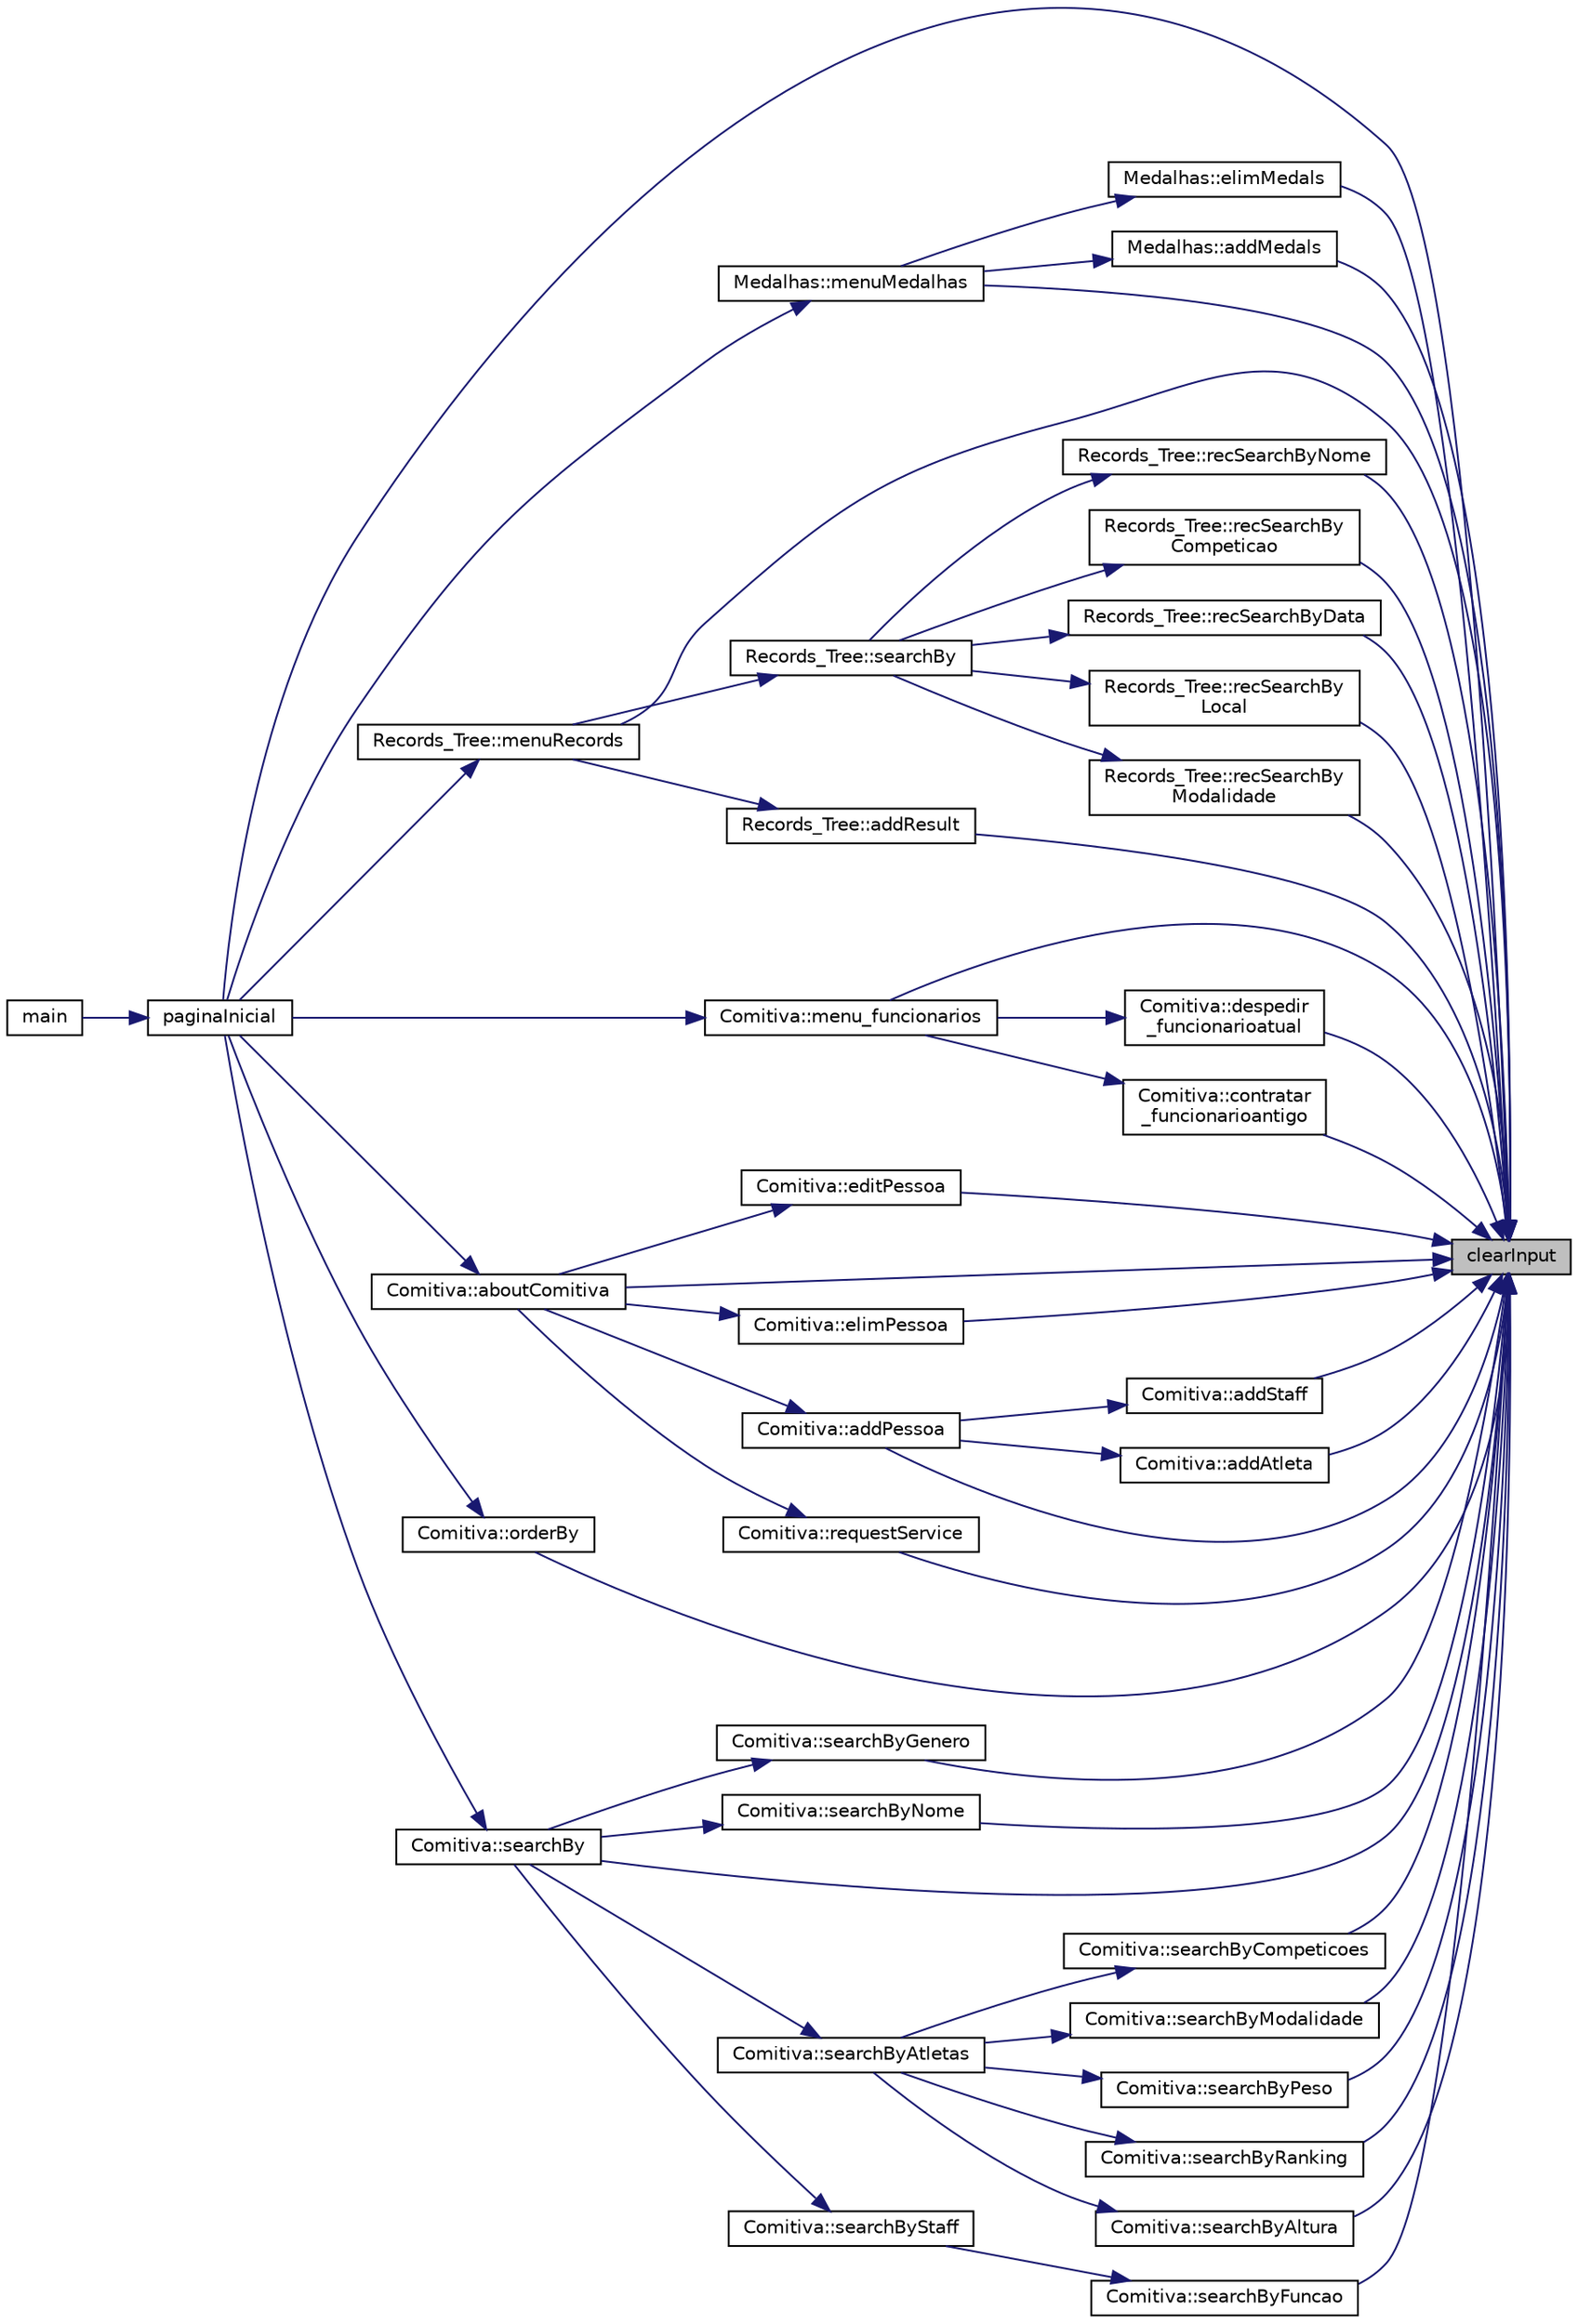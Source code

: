 digraph "clearInput"
{
 // LATEX_PDF_SIZE
  edge [fontname="Helvetica",fontsize="10",labelfontname="Helvetica",labelfontsize="10"];
  node [fontname="Helvetica",fontsize="10",shape=record];
  rankdir="RL";
  Node1 [label="clearInput",height=0.2,width=0.4,color="black", fillcolor="grey75", style="filled", fontcolor="black",tooltip="Limpa o input buffer."];
  Node1 -> Node2 [dir="back",color="midnightblue",fontsize="10",style="solid",fontname="Helvetica"];
  Node2 [label="Comitiva::aboutComitiva",height=0.2,width=0.4,color="black", fillcolor="white", style="filled",URL="$class_comitiva.html#a3781e251409ca01dfdc898e66285c954",tooltip="Esta função mostra as opções para interagir com a Comitiva (adicionar, editar, eliminar,..."];
  Node2 -> Node3 [dir="back",color="midnightblue",fontsize="10",style="solid",fontname="Helvetica"];
  Node3 [label="paginaInicial",height=0.2,width=0.4,color="black", fillcolor="white", style="filled",URL="$menu_8h.html#a96dac07912e4edb4cb4e758e0130cf0d",tooltip="Esta função é o página inicial do programa. Todos os objetivos do projeto se fazem dentro desta funçã..."];
  Node3 -> Node4 [dir="back",color="midnightblue",fontsize="10",style="solid",fontname="Helvetica"];
  Node4 [label="main",height=0.2,width=0.4,color="black", fillcolor="white", style="filled",URL="$main_8cpp.html#ae66f6b31b5ad750f1fe042a706a4e3d4",tooltip=" "];
  Node1 -> Node5 [dir="back",color="midnightblue",fontsize="10",style="solid",fontname="Helvetica"];
  Node5 [label="Comitiva::addAtleta",height=0.2,width=0.4,color="black", fillcolor="white", style="filled",URL="$class_comitiva.html#ac6da6d49c217dcb87e38d65cf6782bce",tooltip="Esta função adiciona um Atleta à Comitiva."];
  Node5 -> Node6 [dir="back",color="midnightblue",fontsize="10",style="solid",fontname="Helvetica"];
  Node6 [label="Comitiva::addPessoa",height=0.2,width=0.4,color="black", fillcolor="white", style="filled",URL="$class_comitiva.html#aa39a2bd760e619094ce52df5c6d494f3",tooltip="Esta função adiciona uma Pessoa ao vetor \"pessoas\"."];
  Node6 -> Node2 [dir="back",color="midnightblue",fontsize="10",style="solid",fontname="Helvetica"];
  Node1 -> Node7 [dir="back",color="midnightblue",fontsize="10",style="solid",fontname="Helvetica"];
  Node7 [label="Medalhas::addMedals",height=0.2,width=0.4,color="black", fillcolor="white", style="filled",URL="$class_medalhas.html#ae7bfa391d5a4956522d7ce8274f04991",tooltip="Adiciona medalhas a um país."];
  Node7 -> Node8 [dir="back",color="midnightblue",fontsize="10",style="solid",fontname="Helvetica"];
  Node8 [label="Medalhas::menuMedalhas",height=0.2,width=0.4,color="black", fillcolor="white", style="filled",URL="$class_medalhas.html#a0e18eade264886c26064a60173a11a29",tooltip="Menu que lida com a intenção do usuário de atribuir medalhas, remover medalhas e ver o quadro de meda..."];
  Node8 -> Node3 [dir="back",color="midnightblue",fontsize="10",style="solid",fontname="Helvetica"];
  Node1 -> Node6 [dir="back",color="midnightblue",fontsize="10",style="solid",fontname="Helvetica"];
  Node1 -> Node9 [dir="back",color="midnightblue",fontsize="10",style="solid",fontname="Helvetica"];
  Node9 [label="Records_Tree::addResult",height=0.2,width=0.4,color="black", fillcolor="white", style="filled",URL="$class_records___tree.html#aea129dd9c2df0fb54577dbbfb2985f0c",tooltip="Adiciona um resultado e, se necessario, atualiza a BST \"recordes\"."];
  Node9 -> Node10 [dir="back",color="midnightblue",fontsize="10",style="solid",fontname="Helvetica"];
  Node10 [label="Records_Tree::menuRecords",height=0.2,width=0.4,color="black", fillcolor="white", style="filled",URL="$class_records___tree.html#abf6bb08b260f1e80be87f5788faa4276",tooltip="Esta função mostra as opções para interagir com a classe Records_Tree (Ver recordes,..."];
  Node10 -> Node3 [dir="back",color="midnightblue",fontsize="10",style="solid",fontname="Helvetica"];
  Node1 -> Node11 [dir="back",color="midnightblue",fontsize="10",style="solid",fontname="Helvetica"];
  Node11 [label="Comitiva::addStaff",height=0.2,width=0.4,color="black", fillcolor="white", style="filled",URL="$class_comitiva.html#a6974e14a64186dad2e22c3bc041767df",tooltip="Esta função adiciona um Staff à Comitiva."];
  Node11 -> Node6 [dir="back",color="midnightblue",fontsize="10",style="solid",fontname="Helvetica"];
  Node1 -> Node12 [dir="back",color="midnightblue",fontsize="10",style="solid",fontname="Helvetica"];
  Node12 [label="Comitiva::contratar\l_funcionarioantigo",height=0.2,width=0.4,color="black", fillcolor="white", style="filled",URL="$class_comitiva.html#a506f42d98eec72ededb075b26c10b609",tooltip="Esta função remove um funcionario antigo do ficheiro (staffantigos.txt), adicionando aos funcionarios..."];
  Node12 -> Node13 [dir="back",color="midnightblue",fontsize="10",style="solid",fontname="Helvetica"];
  Node13 [label="Comitiva::menu_funcionarios",height=0.2,width=0.4,color="black", fillcolor="white", style="filled",URL="$class_comitiva.html#aeef0ddc5e27ecc05d29a62ade8bc6607",tooltip="Mostra o menu para operacoes de funcionarios que podem ser feitas."];
  Node13 -> Node3 [dir="back",color="midnightblue",fontsize="10",style="solid",fontname="Helvetica"];
  Node1 -> Node14 [dir="back",color="midnightblue",fontsize="10",style="solid",fontname="Helvetica"];
  Node14 [label="Comitiva::despedir\l_funcionarioatual",height=0.2,width=0.4,color="black", fillcolor="white", style="filled",URL="$class_comitiva.html#ad82b51623ab1d2dbc42a86d288b8ecbd",tooltip="Esta função remove um funcionario atual do ficheiro (portugal.txt), adicionando aos funcionarios anti..."];
  Node14 -> Node13 [dir="back",color="midnightblue",fontsize="10",style="solid",fontname="Helvetica"];
  Node1 -> Node15 [dir="back",color="midnightblue",fontsize="10",style="solid",fontname="Helvetica"];
  Node15 [label="Comitiva::editPessoa",height=0.2,width=0.4,color="black", fillcolor="white", style="filled",URL="$class_comitiva.html#ad042557732ad35198efd8e71e0e06c5d",tooltip="Esta função edita as informações de uma Pessoa."];
  Node15 -> Node2 [dir="back",color="midnightblue",fontsize="10",style="solid",fontname="Helvetica"];
  Node1 -> Node16 [dir="back",color="midnightblue",fontsize="10",style="solid",fontname="Helvetica"];
  Node16 [label="Medalhas::elimMedals",height=0.2,width=0.4,color="black", fillcolor="white", style="filled",URL="$class_medalhas.html#a1f51333f228e0215ec18b01ab209b2a4",tooltip="Elimina medalhas de um país."];
  Node16 -> Node8 [dir="back",color="midnightblue",fontsize="10",style="solid",fontname="Helvetica"];
  Node1 -> Node17 [dir="back",color="midnightblue",fontsize="10",style="solid",fontname="Helvetica"];
  Node17 [label="Comitiva::elimPessoa",height=0.2,width=0.4,color="black", fillcolor="white", style="filled",URL="$class_comitiva.html#a2d724f4833f65a6475eb5aa88341f643",tooltip="Esta função elimina uma Pessoa do vetor \"pessoas\"."];
  Node17 -> Node2 [dir="back",color="midnightblue",fontsize="10",style="solid",fontname="Helvetica"];
  Node1 -> Node13 [dir="back",color="midnightblue",fontsize="10",style="solid",fontname="Helvetica"];
  Node1 -> Node8 [dir="back",color="midnightblue",fontsize="10",style="solid",fontname="Helvetica"];
  Node1 -> Node10 [dir="back",color="midnightblue",fontsize="10",style="solid",fontname="Helvetica"];
  Node1 -> Node18 [dir="back",color="midnightblue",fontsize="10",style="solid",fontname="Helvetica"];
  Node18 [label="Comitiva::orderBy",height=0.2,width=0.4,color="black", fillcolor="white", style="filled",URL="$class_comitiva.html#a69df54dc14ec5efd16db4b7a7c10247a",tooltip="Apenas chama a função de ordenação que o utilizador escolher."];
  Node18 -> Node3 [dir="back",color="midnightblue",fontsize="10",style="solid",fontname="Helvetica"];
  Node1 -> Node3 [dir="back",color="midnightblue",fontsize="10",style="solid",fontname="Helvetica"];
  Node1 -> Node19 [dir="back",color="midnightblue",fontsize="10",style="solid",fontname="Helvetica"];
  Node19 [label="Records_Tree::recSearchBy\lCompeticao",height=0.2,width=0.4,color="black", fillcolor="white", style="filled",URL="$class_records___tree.html#a1ac2db32304a6afd7915cbf9018c3367",tooltip="Mostra todos os recordes com uma competicao especifica."];
  Node19 -> Node20 [dir="back",color="midnightblue",fontsize="10",style="solid",fontname="Helvetica"];
  Node20 [label="Records_Tree::searchBy",height=0.2,width=0.4,color="black", fillcolor="white", style="filled",URL="$class_records___tree.html#a1399952f1ec524b3705a5eff7c697fe6",tooltip="Apenas chama a função de pesquisa que o utilizador escolher."];
  Node20 -> Node10 [dir="back",color="midnightblue",fontsize="10",style="solid",fontname="Helvetica"];
  Node1 -> Node21 [dir="back",color="midnightblue",fontsize="10",style="solid",fontname="Helvetica"];
  Node21 [label="Records_Tree::recSearchByData",height=0.2,width=0.4,color="black", fillcolor="white", style="filled",URL="$class_records___tree.html#a061683a8aa3ae1d1e3cfad0bceb3de7e",tooltip="Mostra todos os recordes com uma data especifica."];
  Node21 -> Node20 [dir="back",color="midnightblue",fontsize="10",style="solid",fontname="Helvetica"];
  Node1 -> Node22 [dir="back",color="midnightblue",fontsize="10",style="solid",fontname="Helvetica"];
  Node22 [label="Records_Tree::recSearchBy\lLocal",height=0.2,width=0.4,color="black", fillcolor="white", style="filled",URL="$class_records___tree.html#a02f62ea0ec0501efb340df851a2cfae7",tooltip="Mostra todos os recordes com um local especifico."];
  Node22 -> Node20 [dir="back",color="midnightblue",fontsize="10",style="solid",fontname="Helvetica"];
  Node1 -> Node23 [dir="back",color="midnightblue",fontsize="10",style="solid",fontname="Helvetica"];
  Node23 [label="Records_Tree::recSearchBy\lModalidade",height=0.2,width=0.4,color="black", fillcolor="white", style="filled",URL="$class_records___tree.html#a56020a44310dad4d0b61db8bde183a82",tooltip="Mostra todos os recordes com uma modalidade especifica."];
  Node23 -> Node20 [dir="back",color="midnightblue",fontsize="10",style="solid",fontname="Helvetica"];
  Node1 -> Node24 [dir="back",color="midnightblue",fontsize="10",style="solid",fontname="Helvetica"];
  Node24 [label="Records_Tree::recSearchByNome",height=0.2,width=0.4,color="black", fillcolor="white", style="filled",URL="$class_records___tree.html#a900d980712350de507844074610d2f76",tooltip="Mostra todos os recordes com um nome especifico."];
  Node24 -> Node20 [dir="back",color="midnightblue",fontsize="10",style="solid",fontname="Helvetica"];
  Node1 -> Node25 [dir="back",color="midnightblue",fontsize="10",style="solid",fontname="Helvetica"];
  Node25 [label="Comitiva::requestService",height=0.2,width=0.4,color="black", fillcolor="white", style="filled",URL="$class_comitiva.html#a22f61f628f4cd9f3b709037f2f96d872",tooltip="Esta função mostra um menu de serviços que podem ser requeridos por atletas."];
  Node25 -> Node2 [dir="back",color="midnightblue",fontsize="10",style="solid",fontname="Helvetica"];
  Node1 -> Node26 [dir="back",color="midnightblue",fontsize="10",style="solid",fontname="Helvetica"];
  Node26 [label="Comitiva::searchBy",height=0.2,width=0.4,color="black", fillcolor="white", style="filled",URL="$class_comitiva.html#a2c0ae448510e58a00b1ee64d9948b383",tooltip="Apenas chama a função de pesquisa que o utilizador escolher."];
  Node26 -> Node3 [dir="back",color="midnightblue",fontsize="10",style="solid",fontname="Helvetica"];
  Node1 -> Node27 [dir="back",color="midnightblue",fontsize="10",style="solid",fontname="Helvetica"];
  Node27 [label="Comitiva::searchByAltura",height=0.2,width=0.4,color="black", fillcolor="white", style="filled",URL="$class_comitiva.html#a133366388b2734376f3062d015290b5b",tooltip="Mostra todos os elementos com uma altura específica de um vetor de atletas passado como argumento."];
  Node27 -> Node28 [dir="back",color="midnightblue",fontsize="10",style="solid",fontname="Helvetica"];
  Node28 [label="Comitiva::searchByAtletas",height=0.2,width=0.4,color="black", fillcolor="white", style="filled",URL="$class_comitiva.html#a74ccf493ee22a6ddecc6743145d5f0bc",tooltip="Menu para procura por Atletas."];
  Node28 -> Node26 [dir="back",color="midnightblue",fontsize="10",style="solid",fontname="Helvetica"];
  Node1 -> Node29 [dir="back",color="midnightblue",fontsize="10",style="solid",fontname="Helvetica"];
  Node29 [label="Comitiva::searchByCompeticoes",height=0.2,width=0.4,color="black", fillcolor="white", style="filled",URL="$class_comitiva.html#ab0d3484b09e4699e9cae54a8bbe0c8fa",tooltip="Mostra todos os elementos com uma competição específica de um vetor de atletas passado como argumento..."];
  Node29 -> Node28 [dir="back",color="midnightblue",fontsize="10",style="solid",fontname="Helvetica"];
  Node1 -> Node30 [dir="back",color="midnightblue",fontsize="10",style="solid",fontname="Helvetica"];
  Node30 [label="Comitiva::searchByFuncao",height=0.2,width=0.4,color="black", fillcolor="white", style="filled",URL="$class_comitiva.html#a71ecafd79e29b7d21fd2b5978612aee0",tooltip="Mostra todos os elementos com uma função específica de um vetor de membros de staff passado como argu..."];
  Node30 -> Node31 [dir="back",color="midnightblue",fontsize="10",style="solid",fontname="Helvetica"];
  Node31 [label="Comitiva::searchByStaff",height=0.2,width=0.4,color="black", fillcolor="white", style="filled",URL="$class_comitiva.html#aa6065a7552cb9f1bd97535aa9558b636",tooltip="Menu para procura por membros do Staff."];
  Node31 -> Node26 [dir="back",color="midnightblue",fontsize="10",style="solid",fontname="Helvetica"];
  Node1 -> Node32 [dir="back",color="midnightblue",fontsize="10",style="solid",fontname="Helvetica"];
  Node32 [label="Comitiva::searchByGenero",height=0.2,width=0.4,color="black", fillcolor="white", style="filled",URL="$class_comitiva.html#a214536d205e3c117d40be67ecd6a552a",tooltip="Mostra todos os elementos de um dado género."];
  Node32 -> Node26 [dir="back",color="midnightblue",fontsize="10",style="solid",fontname="Helvetica"];
  Node1 -> Node33 [dir="back",color="midnightblue",fontsize="10",style="solid",fontname="Helvetica"];
  Node33 [label="Comitiva::searchByModalidade",height=0.2,width=0.4,color="black", fillcolor="white", style="filled",URL="$class_comitiva.html#a752e9d1558f95b2e190984aa8e2f8da1",tooltip="Mostra todos os elementos com uma modalidade específica de um vetor de atletas passado como argumento..."];
  Node33 -> Node28 [dir="back",color="midnightblue",fontsize="10",style="solid",fontname="Helvetica"];
  Node1 -> Node34 [dir="back",color="midnightblue",fontsize="10",style="solid",fontname="Helvetica"];
  Node34 [label="Comitiva::searchByNome",height=0.2,width=0.4,color="black", fillcolor="white", style="filled",URL="$class_comitiva.html#a768da4c3708f6af5fa05dab79db092bf",tooltip="Mostra todos os elementos com um nome específico."];
  Node34 -> Node26 [dir="back",color="midnightblue",fontsize="10",style="solid",fontname="Helvetica"];
  Node1 -> Node35 [dir="back",color="midnightblue",fontsize="10",style="solid",fontname="Helvetica"];
  Node35 [label="Comitiva::searchByPeso",height=0.2,width=0.4,color="black", fillcolor="white", style="filled",URL="$class_comitiva.html#a6bed8298ad011d17a1560d4d1b7500e9",tooltip="Mostra todos os elementos com um peso específico de um vetor de atletas passado como argumento."];
  Node35 -> Node28 [dir="back",color="midnightblue",fontsize="10",style="solid",fontname="Helvetica"];
  Node1 -> Node36 [dir="back",color="midnightblue",fontsize="10",style="solid",fontname="Helvetica"];
  Node36 [label="Comitiva::searchByRanking",height=0.2,width=0.4,color="black", fillcolor="white", style="filled",URL="$class_comitiva.html#a7cddbc731ee298371b74b74c44139358",tooltip="Mostra todos os elementos com um ranking específico de um vetor de atletas passado como argumento."];
  Node36 -> Node28 [dir="back",color="midnightblue",fontsize="10",style="solid",fontname="Helvetica"];
}
